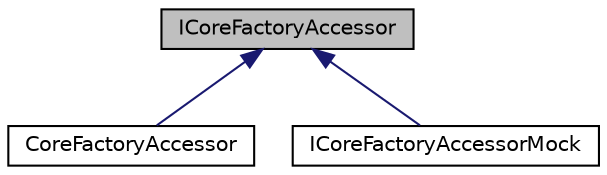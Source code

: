 digraph "ICoreFactoryAccessor"
{
 // LATEX_PDF_SIZE
  edge [fontname="Helvetica",fontsize="10",labelfontname="Helvetica",labelfontsize="10"];
  node [fontname="Helvetica",fontsize="10",shape=record];
  Node1 [label="ICoreFactoryAccessor",height=0.2,width=0.4,color="black", fillcolor="grey75", style="filled", fontcolor="black",tooltip=" "];
  Node1 -> Node2 [dir="back",color="midnightblue",fontsize="10",style="solid",fontname="Helvetica"];
  Node2 [label="CoreFactoryAccessor",height=0.2,width=0.4,color="black", fillcolor="white", style="filled",URL="$class_core_factory_accessor.html",tooltip=" "];
  Node1 -> Node3 [dir="back",color="midnightblue",fontsize="10",style="solid",fontname="Helvetica"];
  Node3 [label="ICoreFactoryAccessorMock",height=0.2,width=0.4,color="black", fillcolor="white", style="filled",URL="$class_i_core_factory_accessor_mock.html",tooltip=" "];
}
